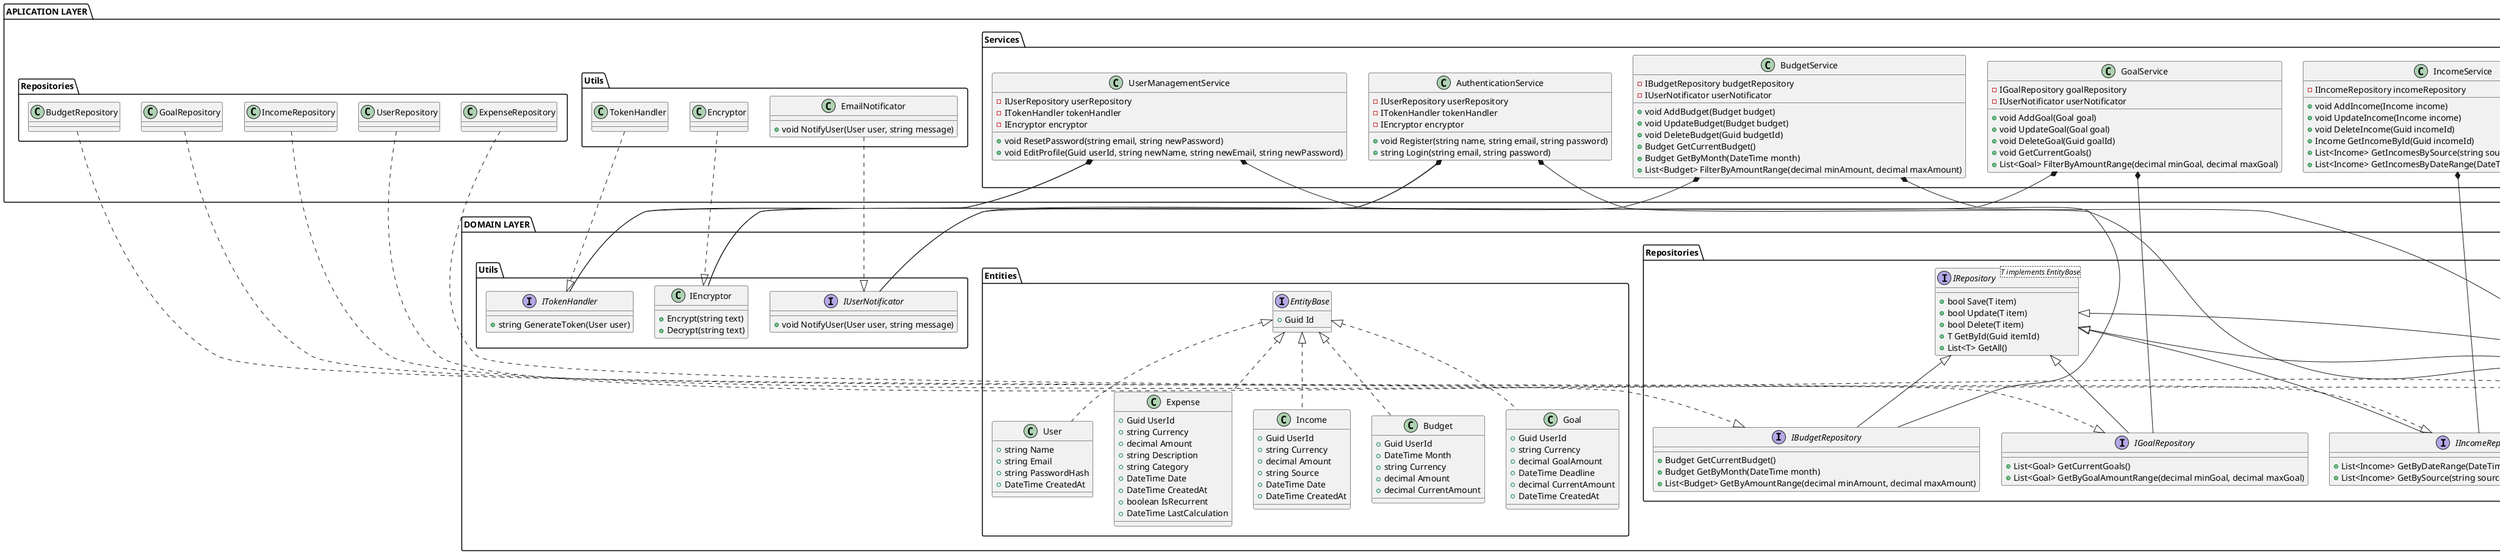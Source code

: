 @startuml ExpenseTracker - Group5

package "DOMAIN LAYER" {

    package "Entities" {
        interface EntityBase {
            +Guid Id
        }

        class User implements EntityBase {
            +string Name
            +string Email
            +string PasswordHash
            +DateTime CreatedAt
        }

        class Expense implements EntityBase {
            +Guid UserId
            +string Currency
            +decimal Amount
            +string Description
            +string Category
            +DateTime Date
            +DateTime CreatedAt
            +boolean IsRecurrent
            +DateTime LastCalculation
        }

        class Income implements EntityBase {
            +Guid UserId
            +string Currency
            +decimal Amount
            +string Source
            +DateTime Date
            +DateTime CreatedAt
        }

        class Budget implements EntityBase {
            +Guid UserId
            +DateTime Month
            +string Currency
            +decimal Amount
            +decimal CurrentAmount
        }

        class Goal implements EntityBase {
            +Guid UserId
            +string Currency
            +decimal GoalAmount
            +DateTime Deadline
            +decimal CurrentAmount
            +DateTime CreatedAt
        }

    }

    package "Repositories" {
        interface IRepository<T implements EntityBase> {
            +bool Save(T item)
            +bool Update(T item)
            +bool Delete(T item)
            +T GetById(Guid itemId)
            +List<T> GetAll()
        }

        interface IUserRepository extends IRepository<User> {
            +User GetByEmail(string email)
        }

        interface IExpenseRepository extends IRepository<Expense> {
            +List<Expense> GetByDateRange(DateTime startDate, DateTime endDate)
            +List<Expense> GetByCategory(string category)
            +List<Expense> GetRecurrentExpenses()
        }

        interface IIncomeRepository extends IRepository<Income> {
            +List<Income> GetByDateRange(DateTime startDate, DateTime endDate)
            +List<Income> GetBySource(string source)
        }

        interface IBudgetRepository extends IRepository<Budget> {
            +Budget GetCurrentBudget()
            +Budget GetByMonth(DateTime month)
            +List<Budget> GetByAmountRange(decimal minAmount, decimal maxAmount)
        }

        interface IGoalRepository extends IRepository<Goal> {
            +List<Goal> GetCurrentGoals()
            +List<Goal> GetByGoalAmountRange(decimal minGoal, decimal maxGoal)
        }
    }

    package "Utils" {
        class IEncryptor {
            + Encrypt(string text)
            + Decrypt(string text)
        }

        interface ITokenHandler {
            +string GenerateToken(User user)
        }

        interface IUserNotificator {
            +void NotifyUser(User user, string message)
        }
    }

}

package "APLICATION LAYER" {
    package "Repositories" {
        class UserRepository {
        }

        class ExpenseRepository {
        }

        class IncomeRepository {
        }

        class BudgetRepository {
        }

        class GoalRepository {
        }

        UserRepository ..|> IUserRepository
        ExpenseRepository ..|> IExpenseRepository
        IncomeRepository ..|> IIncomeRepository
        BudgetRepository ..|> IBudgetRepository
        GoalRepository ..|> IGoalRepository
    }

    package "Utils" {
        class Encryptor {
        }

        class TokenHandler {
        }

        class EmailNotificator {
            +void NotifyUser(User user, string message)
        }

        EmailNotificator ..|> IUserNotificator
        TokenHandler ..|> ITokenHandler
        Encryptor ..|> IEncryptor
    }

    package "Services" {
        class AuthenticationService {
            -IUserRepository userRepository
            -ITokenHandler tokenHandler
            -IEncryptor encryptor

            +void Register(string name, string email, string password)
            +string Login(string email, string password)
        }

        class UserManagementService {
            -IUserRepository userRepository
            -ITokenHandler tokenHandler
            -IEncryptor encryptor

            +void ResetPassword(string email, string newPassword)
            +void EditProfile(Guid userId, string newName, string newEmail, string newPassword)
        }

        class ExpenseService {
            -IExpenseRepository expenseRepository

            +void AddExpense(Expense expense)
            +void UpdateExpense(Expense expense)
            +void DeleteExpense(Guid expenseId)
            +Expense GetExpenseById(Guid expenseId)
            +List<Expense> GetExpensesByCategory(string category)
            +List<Expense> GetExpensesByDateRange(DateTime start, DateTime end)
        }

        class IncomeService {
            -IIncomeRepository incomeRepository

            +void AddIncome(Income income)
            +void UpdateIncome(Income income)
            +void DeleteIncome(Guid incomeId)
            +Income GetIncomeById(Guid incomeId)
            +List<Income> GetIncomesBySource(string source)
            +List<Income> GetIncomesByDateRange(DateTime start, DateTime end)
        }

        class BudgetService {
            -IBudgetRepository budgetRepository
            -IUserNotificator userNotificator

            +void AddBudget(Budget budget)
            +void UpdateBudget(Budget budget)
            +void DeleteBudget(Guid budgetId)
            +Budget GetCurrentBudget()
            +Budget GetByMonth(DateTime month)
            +List<Budget> FilterByAmountRange(decimal minAmount, decimal maxAmount)
        }

        class GoalService {
            -IGoalRepository goalRepository
            -IUserNotificator userNotificator

            +void AddGoal(Goal goal)
            +void UpdateGoal(Goal goal)
            +void DeleteGoal(Guid goalId)
            +void GetCurrentGoals()
            +List<Goal> FilterByAmountRange(decimal minGoal, decimal maxGoal)
        }

        class RecurringExpenseService {
            -IExpenseRepository expenseRepository

            +void AddRecurringExpense(Expense expense)
            +void UpdateRecurringExpense(Expense expense)
            +void DeleteRecurringExpense(Guid expenseId)
            +void CalculateRecurringExpense()
        }

        BudgetService *-- IBudgetRepository
        BudgetService *-- IUserNotificator

        GoalService *-- IGoalRepository
        GoalService *-- IUserNotificator

        RecurringExpenseService *-- IExpenseRepository

        ExpenseService *-- IExpenseRepository
        IncomeService *-- IIncomeRepository

        AuthenticationService *-- IUserRepository
        AuthenticationService *-- ITokenHandler
        AuthenticationService *-- IEncryptor

        UserManagementService *-- IUserRepository
        UserManagementService *-- ITokenHandler
        UserManagementService *-- IEncryptor
    }
}

@enduml
